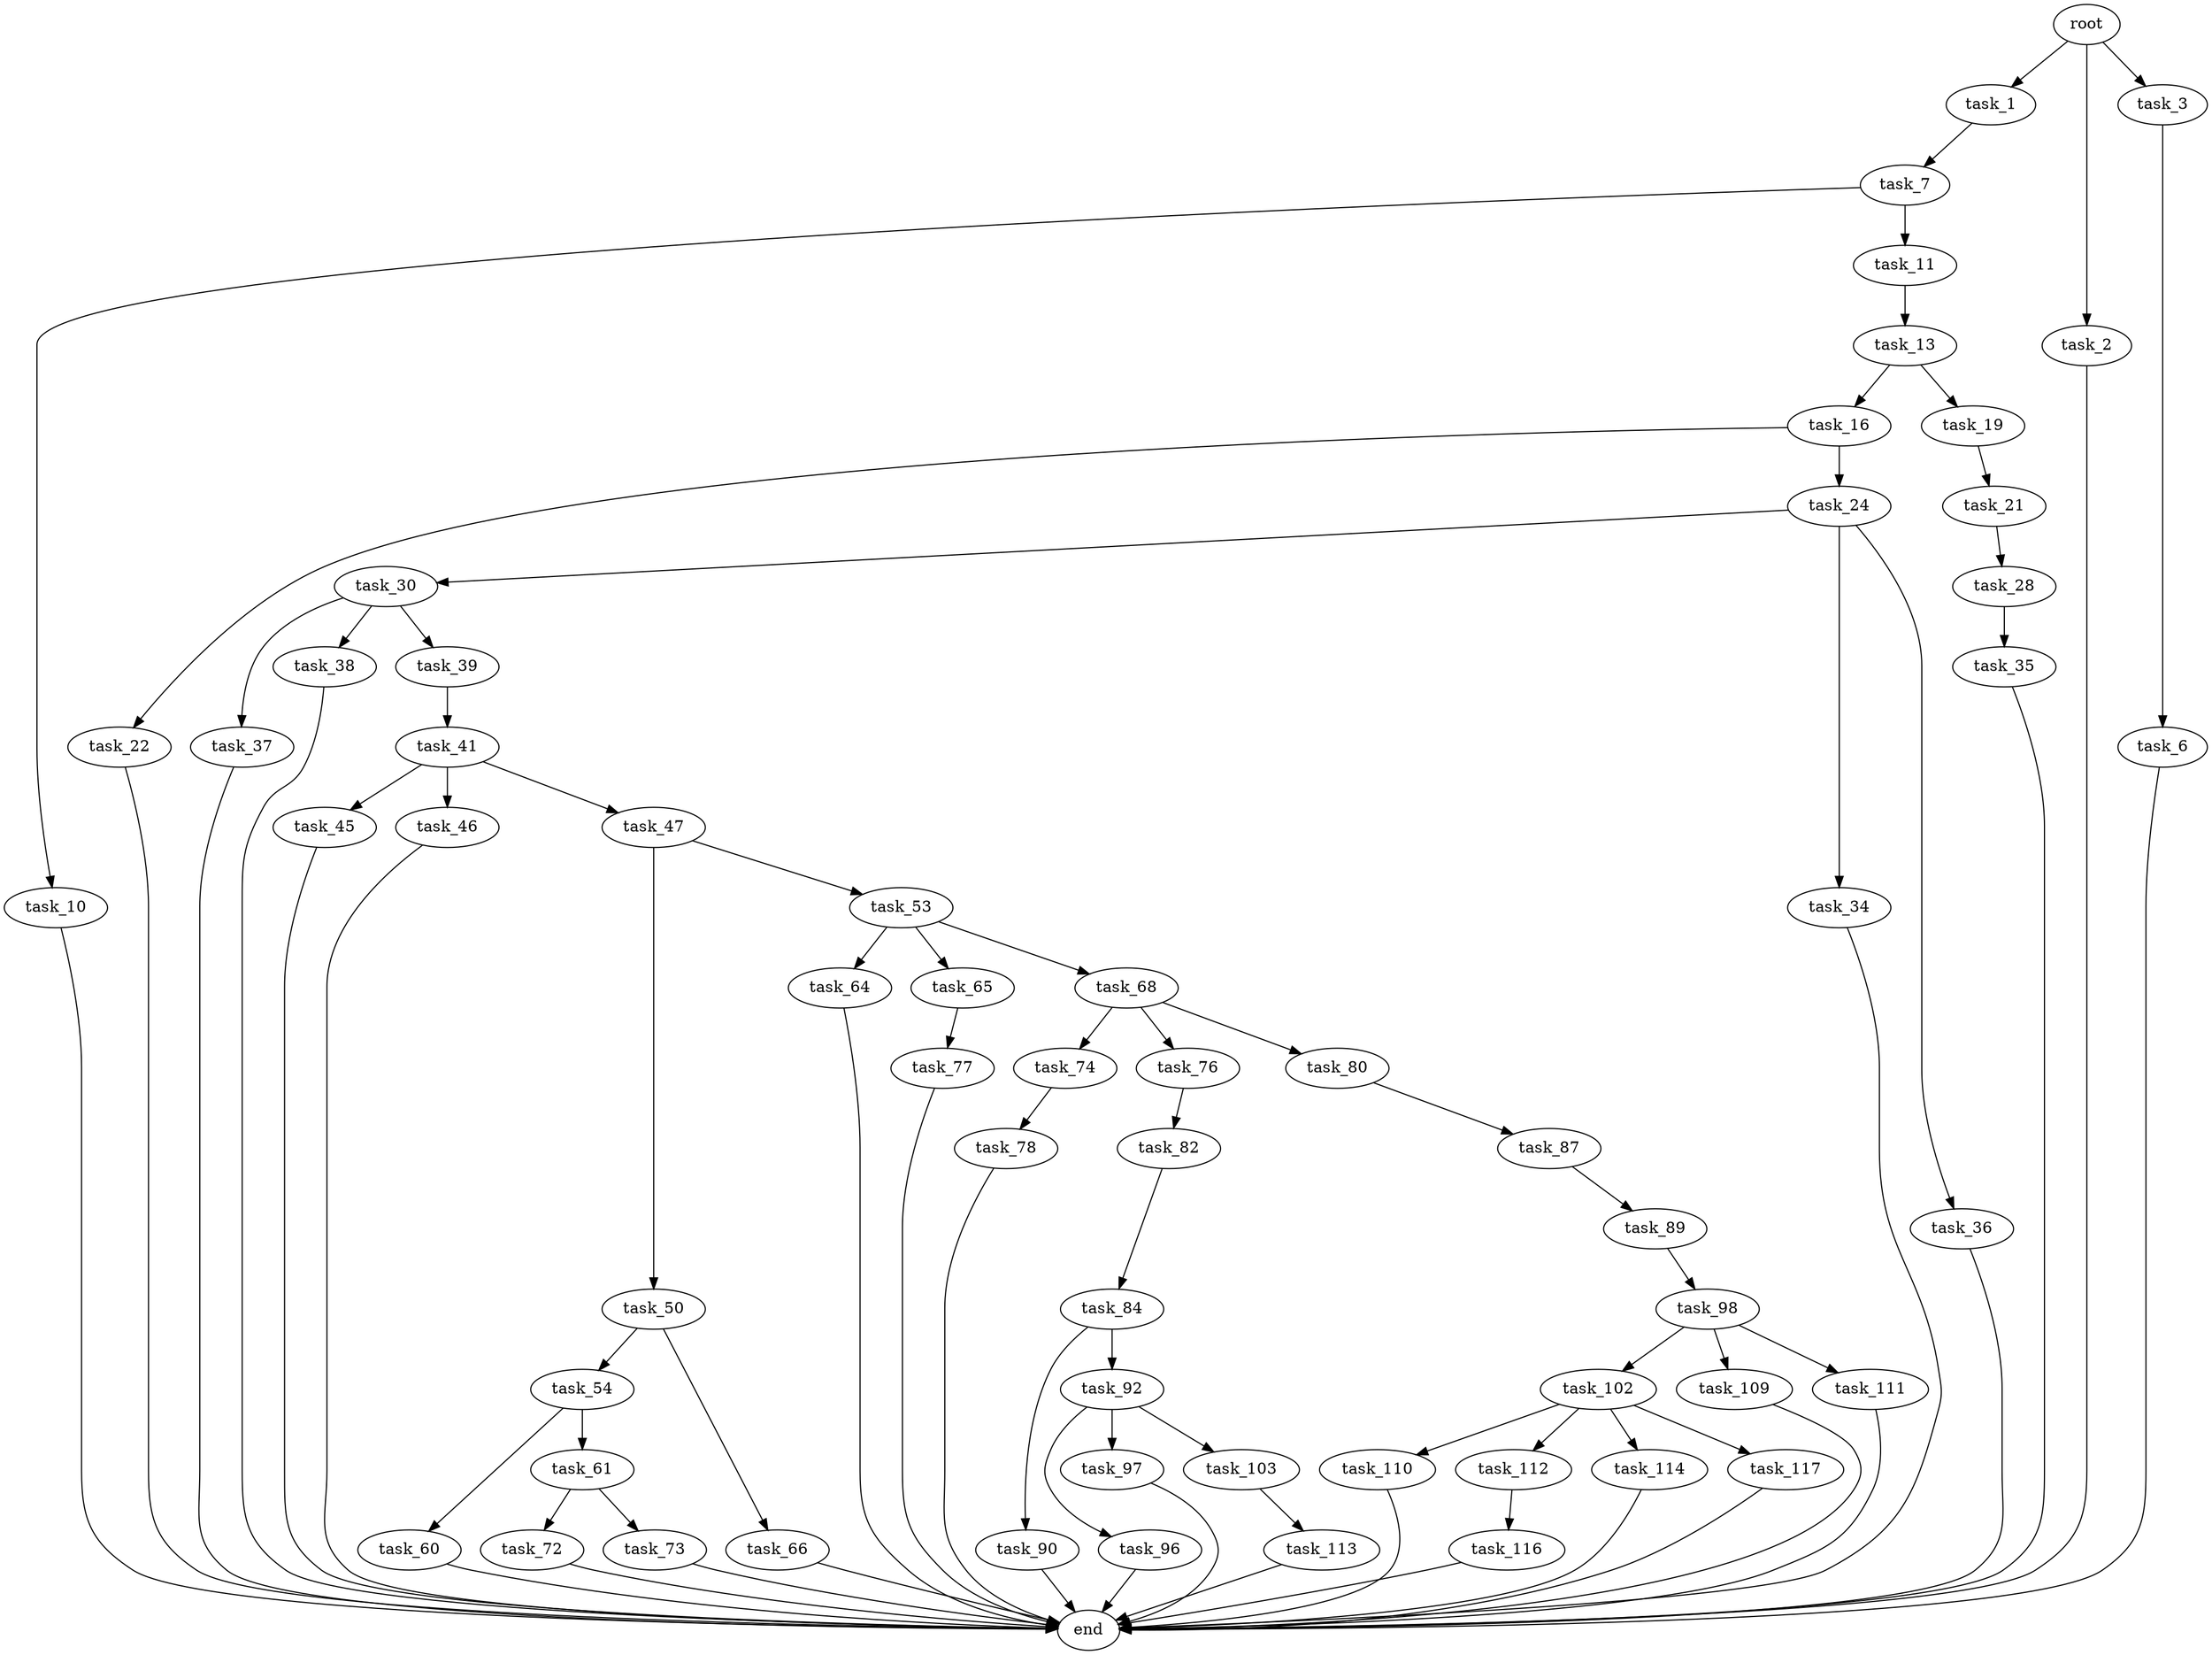 digraph G {
  root [size="0.000000"];
  task_1 [size="6135971253.000000"];
  task_2 [size="8589934592.000000"];
  task_3 [size="5190653043.000000"];
  task_6 [size="8974801682.000000"];
  task_7 [size="38876256996.000000"];
  task_10 [size="157429583432.000000"];
  task_11 [size="177940396155.000000"];
  task_13 [size="643749934020.000000"];
  task_16 [size="368293445632.000000"];
  task_19 [size="1073741824000.000000"];
  task_21 [size="185967147690.000000"];
  task_22 [size="11233469740.000000"];
  task_24 [size="1136147545626.000000"];
  task_28 [size="827091826286.000000"];
  task_30 [size="15694448845.000000"];
  task_34 [size="1136211563263.000000"];
  task_35 [size="161792249701.000000"];
  task_36 [size="269445744464.000000"];
  task_37 [size="28991029248.000000"];
  task_38 [size="121462315676.000000"];
  task_39 [size="7014737644.000000"];
  task_41 [size="8589934592.000000"];
  task_45 [size="39289602667.000000"];
  task_46 [size="24899261971.000000"];
  task_47 [size="68719476736.000000"];
  task_50 [size="549755813888.000000"];
  task_53 [size="782757789696.000000"];
  task_54 [size="4704202380.000000"];
  task_60 [size="6716175842.000000"];
  task_61 [size="15128324230.000000"];
  task_64 [size="433945299299.000000"];
  task_65 [size="15061857886.000000"];
  task_66 [size="108700555151.000000"];
  task_68 [size="366568835519.000000"];
  task_72 [size="6240593780.000000"];
  task_73 [size="368293445632.000000"];
  task_74 [size="181440519539.000000"];
  task_76 [size="375708224602.000000"];
  task_77 [size="160121337383.000000"];
  task_78 [size="13199778934.000000"];
  task_80 [size="108190110917.000000"];
  task_82 [size="156095058342.000000"];
  task_84 [size="7995431267.000000"];
  task_87 [size="2107364428.000000"];
  task_89 [size="144757220995.000000"];
  task_90 [size="6664580188.000000"];
  task_92 [size="346541022027.000000"];
  task_96 [size="358511818583.000000"];
  task_97 [size="245897063017.000000"];
  task_98 [size="3009341013.000000"];
  task_102 [size="368293445632.000000"];
  task_103 [size="368293445632.000000"];
  task_109 [size="28991029248.000000"];
  task_110 [size="405323763575.000000"];
  task_111 [size="7419006585.000000"];
  task_112 [size="28991029248.000000"];
  task_113 [size="74714673611.000000"];
  task_114 [size="368633717011.000000"];
  task_116 [size="1073741824000.000000"];
  task_117 [size="201029315983.000000"];
  end [size="0.000000"];

  root -> task_1 [size="1.000000"];
  root -> task_2 [size="1.000000"];
  root -> task_3 [size="1.000000"];
  task_1 -> task_7 [size="134217728.000000"];
  task_2 -> end [size="1.000000"];
  task_3 -> task_6 [size="209715200.000000"];
  task_6 -> end [size="1.000000"];
  task_7 -> task_10 [size="33554432.000000"];
  task_7 -> task_11 [size="33554432.000000"];
  task_10 -> end [size="1.000000"];
  task_11 -> task_13 [size="134217728.000000"];
  task_13 -> task_16 [size="536870912.000000"];
  task_13 -> task_19 [size="536870912.000000"];
  task_16 -> task_22 [size="411041792.000000"];
  task_16 -> task_24 [size="411041792.000000"];
  task_19 -> task_21 [size="838860800.000000"];
  task_21 -> task_28 [size="209715200.000000"];
  task_22 -> end [size="1.000000"];
  task_24 -> task_30 [size="838860800.000000"];
  task_24 -> task_34 [size="838860800.000000"];
  task_24 -> task_36 [size="838860800.000000"];
  task_28 -> task_35 [size="679477248.000000"];
  task_30 -> task_37 [size="301989888.000000"];
  task_30 -> task_38 [size="301989888.000000"];
  task_30 -> task_39 [size="301989888.000000"];
  task_34 -> end [size="1.000000"];
  task_35 -> end [size="1.000000"];
  task_36 -> end [size="1.000000"];
  task_37 -> end [size="1.000000"];
  task_38 -> end [size="1.000000"];
  task_39 -> task_41 [size="679477248.000000"];
  task_41 -> task_45 [size="33554432.000000"];
  task_41 -> task_46 [size="33554432.000000"];
  task_41 -> task_47 [size="33554432.000000"];
  task_45 -> end [size="1.000000"];
  task_46 -> end [size="1.000000"];
  task_47 -> task_50 [size="134217728.000000"];
  task_47 -> task_53 [size="134217728.000000"];
  task_50 -> task_54 [size="536870912.000000"];
  task_50 -> task_66 [size="536870912.000000"];
  task_53 -> task_64 [size="679477248.000000"];
  task_53 -> task_65 [size="679477248.000000"];
  task_53 -> task_68 [size="679477248.000000"];
  task_54 -> task_60 [size="75497472.000000"];
  task_54 -> task_61 [size="75497472.000000"];
  task_60 -> end [size="1.000000"];
  task_61 -> task_72 [size="301989888.000000"];
  task_61 -> task_73 [size="301989888.000000"];
  task_64 -> end [size="1.000000"];
  task_65 -> task_77 [size="301989888.000000"];
  task_66 -> end [size="1.000000"];
  task_68 -> task_74 [size="838860800.000000"];
  task_68 -> task_76 [size="838860800.000000"];
  task_68 -> task_80 [size="838860800.000000"];
  task_72 -> end [size="1.000000"];
  task_73 -> end [size="1.000000"];
  task_74 -> task_78 [size="411041792.000000"];
  task_76 -> task_82 [size="301989888.000000"];
  task_77 -> end [size="1.000000"];
  task_78 -> end [size="1.000000"];
  task_80 -> task_87 [size="75497472.000000"];
  task_82 -> task_84 [size="134217728.000000"];
  task_84 -> task_90 [size="301989888.000000"];
  task_84 -> task_92 [size="301989888.000000"];
  task_87 -> task_89 [size="33554432.000000"];
  task_89 -> task_98 [size="301989888.000000"];
  task_90 -> end [size="1.000000"];
  task_92 -> task_96 [size="301989888.000000"];
  task_92 -> task_97 [size="301989888.000000"];
  task_92 -> task_103 [size="301989888.000000"];
  task_96 -> end [size="1.000000"];
  task_97 -> end [size="1.000000"];
  task_98 -> task_102 [size="75497472.000000"];
  task_98 -> task_109 [size="75497472.000000"];
  task_98 -> task_111 [size="75497472.000000"];
  task_102 -> task_110 [size="411041792.000000"];
  task_102 -> task_112 [size="411041792.000000"];
  task_102 -> task_114 [size="411041792.000000"];
  task_102 -> task_117 [size="411041792.000000"];
  task_103 -> task_113 [size="411041792.000000"];
  task_109 -> end [size="1.000000"];
  task_110 -> end [size="1.000000"];
  task_111 -> end [size="1.000000"];
  task_112 -> task_116 [size="75497472.000000"];
  task_113 -> end [size="1.000000"];
  task_114 -> end [size="1.000000"];
  task_116 -> end [size="1.000000"];
  task_117 -> end [size="1.000000"];
}
